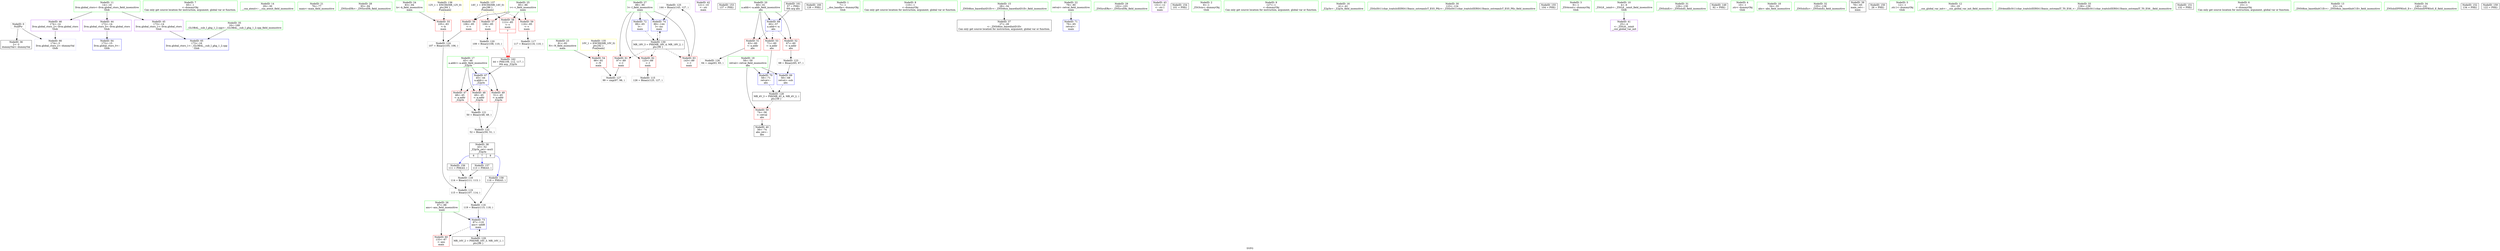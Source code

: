 digraph "SVFG" {
	label="SVFG";

	Node0x56127cd39830 [shape=record,color=grey,label="{NodeID: 0\nNullPtr}"];
	Node0x56127cd39830 -> Node0x56127cd3f440[style=solid];
	Node0x56127cd39830 -> Node0x56127cd41e10[style=solid];
	Node0x56127cd3db50 [shape=record,color=green,label="{NodeID: 7\n65\<--1\n\<--dummyObj\nCan only get source location for instruction, argument, global var or function.}"];
	Node0x56127cd3dff0 [shape=record,color=green,label="{NodeID: 14\n29\<--30\n__cxa_atexit\<--__cxa_atexit_field_insensitive\n}"];
	Node0x56127cd3e660 [shape=record,color=green,label="{NodeID: 21\n76\<--77\nmain\<--main_field_insensitive\n}"];
	Node0x56127cd3ec40 [shape=record,color=green,label="{NodeID: 28\n93\<--94\n_ZNSirsERi\<--_ZNSirsERi_field_insensitive\n}"];
	Node0x56127cd45500 [shape=record,color=grey,label="{NodeID: 118\n114 = Binary(111, 113, )\n}"];
	Node0x56127cd45500 -> Node0x56127cd45680[style=solid];
	Node0x56127cd3f340 [shape=record,color=green,label="{NodeID: 35\n16\<--168\n_GLOBAL__sub_I_ghg_1_2.cpp\<--_GLOBAL__sub_I_ghg_1_2.cpp_field_insensitive\n}"];
	Node0x56127cd3f340 -> Node0x56127cd41d10[style=solid];
	Node0x56127cd45f80 [shape=record,color=grey,label="{NodeID: 125\n144 = Binary(143, 127, )\n}"];
	Node0x56127cd45f80 -> Node0x56127cd424c0[style=solid];
	Node0x56127cd3f980 [shape=record,color=purple,label="{NodeID: 42\n121\<--10\n\<--.str\nmain\n}"];
	Node0x56127cd40fe0 [shape=record,color=red,label="{NodeID: 49\n51\<--45\n\<--a.addr\n_Z2p3x\n}"];
	Node0x56127cd40fe0 -> Node0x56127cd45b00[style=solid];
	Node0x56127cd41590 [shape=record,color=red,label="{NodeID: 56\n106\<--85\n\<--v\nmain\n}"];
	Node0x56127cd41590 -> Node0x56127cd45e00[style=solid];
	Node0x56127cd41b40 [shape=record,color=red,label="{NodeID: 63\n143\<--89\n\<--I\nmain\n}"];
	Node0x56127cd41b40 -> Node0x56127cd45f80[style=solid];
	Node0x56127cd50af0 [shape=record,color=black,label="{NodeID: 153\n137 = PHI()\n}"];
	Node0x56127cd42180 [shape=record,color=blue,label="{NodeID: 70\n58\<--71\nretval\<--\nabs\n}"];
	Node0x56127cd42180 -> Node0x56127cd49e30[style=dashed];
	Node0x56127cd52130 [shape=record,color=black,label="{NodeID: 160\n128 = PHI()\n}"];
	Node0x56127cd3aa90 [shape=record,color=green,label="{NodeID: 1\n7\<--1\n__dso_handle\<--dummyObj\nGlob }"];
	Node0x56127cd3dbe0 [shape=record,color=green,label="{NodeID: 8\n110\<--1\n\<--dummyObj\nCan only get source location for instruction, argument, global var or function.}"];
	Node0x56127cd3e0f0 [shape=record,color=green,label="{NodeID: 15\n28\<--34\n_ZNSt8ios_base4InitD1Ev\<--_ZNSt8ios_base4InitD1Ev_field_insensitive\n}"];
	Node0x56127cd3e0f0 -> Node0x56127cd3f540[style=solid];
	Node0x56127cd3e760 [shape=record,color=green,label="{NodeID: 22\n79\<--80\nretval\<--retval_field_insensitive\nmain\n}"];
	Node0x56127cd3e760 -> Node0x56127cd42250[style=solid];
	Node0x56127cd3ed40 [shape=record,color=green,label="{NodeID: 29\n102\<--103\n_ZNSirsERx\<--_ZNSirsERx_field_insensitive\n}"];
	Node0x56127cd45680 [shape=record,color=grey,label="{NodeID: 119\n115 = Binary(107, 114, )\n}"];
	Node0x56127cd45680 -> Node0x56127cd45200[style=solid];
	Node0x56127cd3f440 [shape=record,color=black,label="{NodeID: 36\n2\<--3\ndummyVal\<--dummyVal\n}"];
	Node0x56127cd46100 [shape=record,color=grey,label="{NodeID: 126\n64 = cmp(63, 65, )\n}"];
	Node0x56127cd3fa50 [shape=record,color=purple,label="{NodeID: 43\n131\<--12\n\<--.str.1\nmain\n}"];
	Node0x56127cd410b0 [shape=record,color=red,label="{NodeID: 50\n74\<--58\n\<--retval\nabs\n}"];
	Node0x56127cd410b0 -> Node0x56127cd3f7e0[style=solid];
	Node0x56127cd41660 [shape=record,color=red,label="{NodeID: 57\n108\<--85\n\<--v\nmain\n}"];
	Node0x56127cd41660 -> Node0x56127cd45800[style=solid];
	Node0x56127cd41c10 [shape=record,color=blue,label="{NodeID: 64\n172\<--15\nllvm.global_ctors_0\<--\nGlob }"];
	Node0x56127cd50bc0 [shape=record,color=black,label="{NodeID: 154\n101 = PHI()\n}"];
	Node0x56127cd42250 [shape=record,color=blue,label="{NodeID: 71\n79\<--65\nretval\<--\nmain\n}"];
	Node0x56127cd52290 [shape=record,color=black,label="{NodeID: 161\n57 = PHI()\n0th arg abs }"];
	Node0x56127cd52290 -> Node0x56127cd41fe0[style=solid];
	Node0x56127cd3d0d0 [shape=record,color=green,label="{NodeID: 2\n8\<--1\n_ZSt3cin\<--dummyObj\nGlob }"];
	Node0x56127cd3dc70 [shape=record,color=green,label="{NodeID: 9\n127\<--1\n\<--dummyObj\nCan only get source location for instruction, argument, global var or function.}"];
	Node0x56127cd3e1f0 [shape=record,color=green,label="{NodeID: 16\n41\<--42\n_Z2p3x\<--_Z2p3x_field_insensitive\n}"];
	Node0x56127cd3e830 [shape=record,color=green,label="{NodeID: 23\n81\<--82\nN\<--N_field_insensitive\nmain\n}"];
	Node0x56127cd3e830 -> Node0x56127cd413f0[style=solid];
	Node0x56127cd3ee40 [shape=record,color=green,label="{NodeID: 30\n123\<--124\n_ZStlsISt11char_traitsIcEERSt13basic_ostreamIcT_ES5_PKc\<--_ZStlsISt11char_traitsIcEERSt13basic_ostreamIcT_ES5_PKc_field_insensitive\n}"];
	Node0x56127cd45800 [shape=record,color=grey,label="{NodeID: 120\n109 = Binary(108, 110, )\n|{<s0>6}}"];
	Node0x56127cd45800:s0 -> Node0x56127cd52390[style=solid,color=red];
	Node0x56127cd3f540 [shape=record,color=black,label="{NodeID: 37\n27\<--28\n\<--_ZNSt8ios_base4InitD1Ev\nCan only get source location for instruction, argument, global var or function.}"];
	Node0x56127cd46280 [shape=record,color=grey,label="{NodeID: 127\n99 = cmp(97, 98, )\n}"];
	Node0x56127cd3fb20 [shape=record,color=purple,label="{NodeID: 44\n172\<--14\nllvm.global_ctors_0\<--llvm.global_ctors\nGlob }"];
	Node0x56127cd3fb20 -> Node0x56127cd41c10[style=solid];
	Node0x56127cd41180 [shape=record,color=red,label="{NodeID: 51\n63\<--60\n\<--a.addr\nabs\n}"];
	Node0x56127cd41180 -> Node0x56127cd46100[style=solid];
	Node0x56127cd41730 [shape=record,color=red,label="{NodeID: 58\n112\<--85\n\<--v\nmain\n|{<s0>7}}"];
	Node0x56127cd41730:s0 -> Node0x56127cd52390[style=solid,color=red];
	Node0x56127cd41d10 [shape=record,color=blue,label="{NodeID: 65\n173\<--16\nllvm.global_ctors_1\<--_GLOBAL__sub_I_ghg_1_2.cpp\nGlob }"];
	Node0x56127cd51860 [shape=record,color=black,label="{NodeID: 155\n104 = PHI()\n}"];
	Node0x56127cd42320 [shape=record,color=blue,label="{NodeID: 72\n89\<--65\nI\<--\nmain\n}"];
	Node0x56127cd42320 -> Node0x56127cd4a830[style=dashed];
	Node0x56127cd52390 [shape=record,color=black,label="{NodeID: 162\n44 = PHI(109, 112, 117, )\n0th arg _Z2p3x }"];
	Node0x56127cd52390 -> Node0x56127cd41f10[style=solid];
	Node0x56127cd3d160 [shape=record,color=green,label="{NodeID: 3\n9\<--1\n_ZSt4cout\<--dummyObj\nGlob }"];
	Node0x56127cd3dd00 [shape=record,color=green,label="{NodeID: 10\n4\<--6\n_ZStL8__ioinit\<--_ZStL8__ioinit_field_insensitive\nGlob }"];
	Node0x56127cd3dd00 -> Node0x56127cd3f8b0[style=solid];
	Node0x56127cd3e2f0 [shape=record,color=green,label="{NodeID: 17\n45\<--46\na.addr\<--a.addr_field_insensitive\n_Z2p3x\n}"];
	Node0x56127cd3e2f0 -> Node0x56127cd3fe20[style=solid];
	Node0x56127cd3e2f0 -> Node0x56127cd40f10[style=solid];
	Node0x56127cd3e2f0 -> Node0x56127cd40fe0[style=solid];
	Node0x56127cd3e2f0 -> Node0x56127cd41f10[style=solid];
	Node0x56127cd3e900 [shape=record,color=green,label="{NodeID: 24\n83\<--84\nk\<--k_field_insensitive\nmain\n}"];
	Node0x56127cd3e900 -> Node0x56127cd414c0[style=solid];
	Node0x56127cd3ef40 [shape=record,color=green,label="{NodeID: 31\n129\<--130\n_ZNSolsEi\<--_ZNSolsEi_field_insensitive\n}"];
	Node0x56127cd45980 [shape=record,color=grey,label="{NodeID: 121\n50 = Binary(48, 49, )\n}"];
	Node0x56127cd45980 -> Node0x56127cd45b00[style=solid];
	Node0x56127cd3f640 [shape=record,color=black,label="{NodeID: 38\n43\<--52\n_Z2p3x_ret\<--mul1\n_Z2p3x\n|{<s0>6|<s1>7|<s2>8}}"];
	Node0x56127cd3f640:s0 -> Node0x56127cd51930[style=solid,color=blue];
	Node0x56127cd3f640:s1 -> Node0x56127cd51af0[style=solid,color=blue];
	Node0x56127cd3f640:s2 -> Node0x56127cd51bf0[style=solid,color=blue];
	Node0x56127cd49e30 [shape=record,color=black,label="{NodeID: 128\nMR_4V_3 = PHI(MR_4V_4, MR_4V_2, )\npts\{59 \}\n}"];
	Node0x56127cd49e30 -> Node0x56127cd410b0[style=dashed];
	Node0x56127cd3fc20 [shape=record,color=purple,label="{NodeID: 45\n173\<--14\nllvm.global_ctors_1\<--llvm.global_ctors\nGlob }"];
	Node0x56127cd3fc20 -> Node0x56127cd41d10[style=solid];
	Node0x56127cd4bb50 [shape=record,color=yellow,style=double,label="{NodeID: 135\n10V_1 = ENCHI(MR_10V_0)\npts\{82 \}\nFun[main]}"];
	Node0x56127cd4bb50 -> Node0x56127cd413f0[style=dashed];
	Node0x56127cd41250 [shape=record,color=red,label="{NodeID: 52\n67\<--60\n\<--a.addr\nabs\n}"];
	Node0x56127cd41250 -> Node0x56127cd45c80[style=solid];
	Node0x56127cd41800 [shape=record,color=red,label="{NodeID: 59\n116\<--85\n\<--v\nmain\n}"];
	Node0x56127cd41800 -> Node0x56127cd45380[style=solid];
	Node0x56127cb96090 [shape=record,color=black,label="{NodeID: 149\n92 = PHI()\n}"];
	Node0x56127cd41e10 [shape=record,color=blue, style = dotted,label="{NodeID: 66\n174\<--3\nllvm.global_ctors_2\<--dummyVal\nGlob }"];
	Node0x56127cd51930 [shape=record,color=black,label="{NodeID: 156\n111 = PHI(43, )\n}"];
	Node0x56127cd51930 -> Node0x56127cd45500[style=solid];
	Node0x56127cd423f0 [shape=record,color=blue,label="{NodeID: 73\n87\<--119\nans\<--add8\nmain\n}"];
	Node0x56127cd423f0 -> Node0x56127cd418d0[style=dashed];
	Node0x56127cd423f0 -> Node0x56127cd4a330[style=dashed];
	Node0x56127cd3d1f0 [shape=record,color=green,label="{NodeID: 4\n10\<--1\n.str\<--dummyObj\nGlob }"];
	Node0x56127cd3dd90 [shape=record,color=green,label="{NodeID: 11\n14\<--18\nllvm.global_ctors\<--llvm.global_ctors_field_insensitive\nGlob }"];
	Node0x56127cd3dd90 -> Node0x56127cd3fb20[style=solid];
	Node0x56127cd3dd90 -> Node0x56127cd3fc20[style=solid];
	Node0x56127cd3dd90 -> Node0x56127cd3fd20[style=solid];
	Node0x56127cd3e3c0 [shape=record,color=green,label="{NodeID: 18\n54\<--55\nabs\<--abs_field_insensitive\n}"];
	Node0x56127cd3e9d0 [shape=record,color=green,label="{NodeID: 25\n85\<--86\nv\<--v_field_insensitive\nmain\n}"];
	Node0x56127cd3e9d0 -> Node0x56127cd41590[style=solid];
	Node0x56127cd3e9d0 -> Node0x56127cd41660[style=solid];
	Node0x56127cd3e9d0 -> Node0x56127cd41730[style=solid];
	Node0x56127cd3e9d0 -> Node0x56127cd41800[style=solid];
	Node0x56127cd45080 [shape=record,color=grey,label="{NodeID: 115\n126 = Binary(125, 127, )\n}"];
	Node0x56127cd3f040 [shape=record,color=green,label="{NodeID: 32\n135\<--136\n_ZNSolsEx\<--_ZNSolsEx_field_insensitive\n}"];
	Node0x56127cd45b00 [shape=record,color=grey,label="{NodeID: 122\n52 = Binary(50, 51, )\n}"];
	Node0x56127cd45b00 -> Node0x56127cd3f640[style=solid];
	Node0x56127cd3f710 [shape=record,color=black,label="{NodeID: 39\n78\<--65\nmain_ret\<--\nmain\n}"];
	Node0x56127cd4a330 [shape=record,color=black,label="{NodeID: 129\nMR_16V_2 = PHI(MR_16V_3, MR_16V_1, )\npts\{88 \}\n}"];
	Node0x56127cd4a330 -> Node0x56127cd423f0[style=dashed];
	Node0x56127cd3fd20 [shape=record,color=purple,label="{NodeID: 46\n174\<--14\nllvm.global_ctors_2\<--llvm.global_ctors\nGlob }"];
	Node0x56127cd3fd20 -> Node0x56127cd41e10[style=solid];
	Node0x56127cd4bc30 [shape=record,color=yellow,style=double,label="{NodeID: 136\n12V_1 = ENCHI(MR_12V_0)\npts\{84 \}\nFun[main]}"];
	Node0x56127cd4bc30 -> Node0x56127cd414c0[style=dashed];
	Node0x56127cd41320 [shape=record,color=red,label="{NodeID: 53\n71\<--60\n\<--a.addr\nabs\n}"];
	Node0x56127cd41320 -> Node0x56127cd42180[style=solid];
	Node0x56127cd418d0 [shape=record,color=red,label="{NodeID: 60\n133\<--87\n\<--ans\nmain\n}"];
	Node0x56127cd50790 [shape=record,color=black,label="{NodeID: 150\n26 = PHI()\n}"];
	Node0x56127cd41f10 [shape=record,color=blue,label="{NodeID: 67\n45\<--44\na.addr\<--a\n_Z2p3x\n}"];
	Node0x56127cd41f10 -> Node0x56127cd3fe20[style=dashed];
	Node0x56127cd41f10 -> Node0x56127cd40f10[style=dashed];
	Node0x56127cd41f10 -> Node0x56127cd40fe0[style=dashed];
	Node0x56127cd51af0 [shape=record,color=black,label="{NodeID: 157\n113 = PHI(43, )\n}"];
	Node0x56127cd51af0 -> Node0x56127cd45500[style=solid];
	Node0x56127cd424c0 [shape=record,color=blue,label="{NodeID: 74\n89\<--144\nI\<--inc\nmain\n}"];
	Node0x56127cd424c0 -> Node0x56127cd4a830[style=dashed];
	Node0x56127cd3d280 [shape=record,color=green,label="{NodeID: 5\n12\<--1\n.str.1\<--dummyObj\nGlob }"];
	Node0x56127cd3de20 [shape=record,color=green,label="{NodeID: 12\n19\<--20\n__cxx_global_var_init\<--__cxx_global_var_init_field_insensitive\n}"];
	Node0x56127cd3e4c0 [shape=record,color=green,label="{NodeID: 19\n58\<--59\nretval\<--retval_field_insensitive\nabs\n}"];
	Node0x56127cd3e4c0 -> Node0x56127cd410b0[style=solid];
	Node0x56127cd3e4c0 -> Node0x56127cd420b0[style=solid];
	Node0x56127cd3e4c0 -> Node0x56127cd42180[style=solid];
	Node0x56127cd3eaa0 [shape=record,color=green,label="{NodeID: 26\n87\<--88\nans\<--ans_field_insensitive\nmain\n}"];
	Node0x56127cd3eaa0 -> Node0x56127cd418d0[style=solid];
	Node0x56127cd3eaa0 -> Node0x56127cd423f0[style=solid];
	Node0x56127cd45200 [shape=record,color=grey,label="{NodeID: 116\n119 = Binary(115, 118, )\n}"];
	Node0x56127cd45200 -> Node0x56127cd423f0[style=solid];
	Node0x56127cd3f140 [shape=record,color=green,label="{NodeID: 33\n138\<--139\n_ZSt4endlIcSt11char_traitsIcEERSt13basic_ostreamIT_T0_ES6_\<--_ZSt4endlIcSt11char_traitsIcEERSt13basic_ostreamIT_T0_ES6__field_insensitive\n}"];
	Node0x56127cd45c80 [shape=record,color=grey,label="{NodeID: 123\n68 = Binary(65, 67, )\n}"];
	Node0x56127cd45c80 -> Node0x56127cd420b0[style=solid];
	Node0x56127cd3f7e0 [shape=record,color=black,label="{NodeID: 40\n56\<--74\nabs_ret\<--\nabs\n}"];
	Node0x56127cd4a830 [shape=record,color=black,label="{NodeID: 130\nMR_18V_3 = PHI(MR_18V_4, MR_18V_2, )\npts\{90 \}\n}"];
	Node0x56127cd4a830 -> Node0x56127cd419a0[style=dashed];
	Node0x56127cd4a830 -> Node0x56127cd41a70[style=dashed];
	Node0x56127cd4a830 -> Node0x56127cd41b40[style=dashed];
	Node0x56127cd4a830 -> Node0x56127cd424c0[style=dashed];
	Node0x56127cd3fe20 [shape=record,color=red,label="{NodeID: 47\n48\<--45\n\<--a.addr\n_Z2p3x\n}"];
	Node0x56127cd3fe20 -> Node0x56127cd45980[style=solid];
	Node0x56127cd4bd10 [shape=record,color=yellow,style=double,label="{NodeID: 137\n14V_1 = ENCHI(MR_14V_0)\npts\{86 \}\nFun[main]}"];
	Node0x56127cd4bd10 -> Node0x56127cd41590[style=dashed];
	Node0x56127cd4bd10 -> Node0x56127cd41660[style=dashed];
	Node0x56127cd4bd10 -> Node0x56127cd41730[style=dashed];
	Node0x56127cd4bd10 -> Node0x56127cd41800[style=dashed];
	Node0x56127cd413f0 [shape=record,color=red,label="{NodeID: 54\n98\<--81\n\<--N\nmain\n}"];
	Node0x56127cd413f0 -> Node0x56127cd46280[style=solid];
	Node0x56127cd419a0 [shape=record,color=red,label="{NodeID: 61\n97\<--89\n\<--I\nmain\n}"];
	Node0x56127cd419a0 -> Node0x56127cd46280[style=solid];
	Node0x56127cd50890 [shape=record,color=black,label="{NodeID: 151\n132 = PHI()\n}"];
	Node0x56127cd41fe0 [shape=record,color=blue,label="{NodeID: 68\n60\<--57\na.addr\<--a\nabs\n}"];
	Node0x56127cd41fe0 -> Node0x56127cd41180[style=dashed];
	Node0x56127cd41fe0 -> Node0x56127cd41250[style=dashed];
	Node0x56127cd41fe0 -> Node0x56127cd41320[style=dashed];
	Node0x56127cd51bf0 [shape=record,color=black,label="{NodeID: 158\n118 = PHI(43, )\n}"];
	Node0x56127cd51bf0 -> Node0x56127cd45200[style=solid];
	Node0x56127cd3dac0 [shape=record,color=green,label="{NodeID: 6\n15\<--1\n\<--dummyObj\nCan only get source location for instruction, argument, global var or function.}"];
	Node0x56127cd3def0 [shape=record,color=green,label="{NodeID: 13\n23\<--24\n_ZNSt8ios_base4InitC1Ev\<--_ZNSt8ios_base4InitC1Ev_field_insensitive\n}"];
	Node0x56127cd3e590 [shape=record,color=green,label="{NodeID: 20\n60\<--61\na.addr\<--a.addr_field_insensitive\nabs\n}"];
	Node0x56127cd3e590 -> Node0x56127cd41180[style=solid];
	Node0x56127cd3e590 -> Node0x56127cd41250[style=solid];
	Node0x56127cd3e590 -> Node0x56127cd41320[style=solid];
	Node0x56127cd3e590 -> Node0x56127cd41fe0[style=solid];
	Node0x56127cd3eb70 [shape=record,color=green,label="{NodeID: 27\n89\<--90\nI\<--I_field_insensitive\nmain\n}"];
	Node0x56127cd3eb70 -> Node0x56127cd419a0[style=solid];
	Node0x56127cd3eb70 -> Node0x56127cd41a70[style=solid];
	Node0x56127cd3eb70 -> Node0x56127cd41b40[style=solid];
	Node0x56127cd3eb70 -> Node0x56127cd42320[style=solid];
	Node0x56127cd3eb70 -> Node0x56127cd424c0[style=solid];
	Node0x56127cd45380 [shape=record,color=grey,label="{NodeID: 117\n117 = Binary(116, 110, )\n|{<s0>8}}"];
	Node0x56127cd45380:s0 -> Node0x56127cd52390[style=solid,color=red];
	Node0x56127cd3f240 [shape=record,color=green,label="{NodeID: 34\n140\<--141\n_ZNSolsEPFRSoS_E\<--_ZNSolsEPFRSoS_E_field_insensitive\n}"];
	Node0x56127cd45e00 [shape=record,color=grey,label="{NodeID: 124\n107 = Binary(105, 106, )\n}"];
	Node0x56127cd45e00 -> Node0x56127cd45680[style=solid];
	Node0x56127cd3f8b0 [shape=record,color=purple,label="{NodeID: 41\n25\<--4\n\<--_ZStL8__ioinit\n__cxx_global_var_init\n}"];
	Node0x56127cd40f10 [shape=record,color=red,label="{NodeID: 48\n49\<--45\n\<--a.addr\n_Z2p3x\n}"];
	Node0x56127cd40f10 -> Node0x56127cd45980[style=solid];
	Node0x56127cd414c0 [shape=record,color=red,label="{NodeID: 55\n105\<--83\n\<--k\nmain\n}"];
	Node0x56127cd414c0 -> Node0x56127cd45e00[style=solid];
	Node0x56127cd41a70 [shape=record,color=red,label="{NodeID: 62\n125\<--89\n\<--I\nmain\n}"];
	Node0x56127cd41a70 -> Node0x56127cd45080[style=solid];
	Node0x56127cd509f0 [shape=record,color=black,label="{NodeID: 152\n134 = PHI()\n}"];
	Node0x56127cd420b0 [shape=record,color=blue,label="{NodeID: 69\n58\<--68\nretval\<--sub\nabs\n}"];
	Node0x56127cd420b0 -> Node0x56127cd49e30[style=dashed];
	Node0x56127cd51d30 [shape=record,color=black,label="{NodeID: 159\n122 = PHI()\n}"];
}
